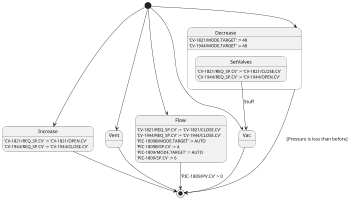 @startuml
scale 350 width

!define openvlv(x) 'x##/REQ_SP.CV' := 'x##/OPEN.CV'
!define closevlv(x) 'x##/REQ_SP.CV' := 'x##/CLOSE.CV'
!define setmode(x,m) 'x##/MODE.TARGET' := m
!define setcontrol(x,sp) 'x##/SP.CV' := sp

!define val(x) 'x##/PV.CV'

!define n2 CV-1821
!define n2control PIC-1809
!define vent CV-1944
!define vcontrol PIC-1809B

!define var(x) @x@

[*] --> Increase
[*] --> Decrease
[*] --> Vent
[*] --> Vac
[*] --> Flow

state Increase {
    Increase: openvlv(n2)
    Increase: closevlv(vent)
}
Increase --> [*]

state Decrease {

    Decrease: 'CV-1821/MODE.TARGET' := 48
    Decrease: 'CV-1944/MODE.TARGET' := 48

   state SetValves{
       SetValves: closevlv(n2)
       SetValves: openvlv(vent)
   }
   SetValves --> Vac : Stuff
}
Decrease --> [*] : [Pressure is less than before]

state Vent {
}
Vent --> [*]

state Vac {
}
Vac --> [*]

state Flow {
    Flow: closevlv(n2)
    Flow: closevlv(vent)
    Flow: setmode(vcontrol, AUTO)
    Flow: setcontrol(vcontrol, 4)
    Flow: setmode(n2control, AUTO)
    Flow: setcontrol(n2control, 6)
}
Flow --> [*] : val(n2control) > 0

@enduml